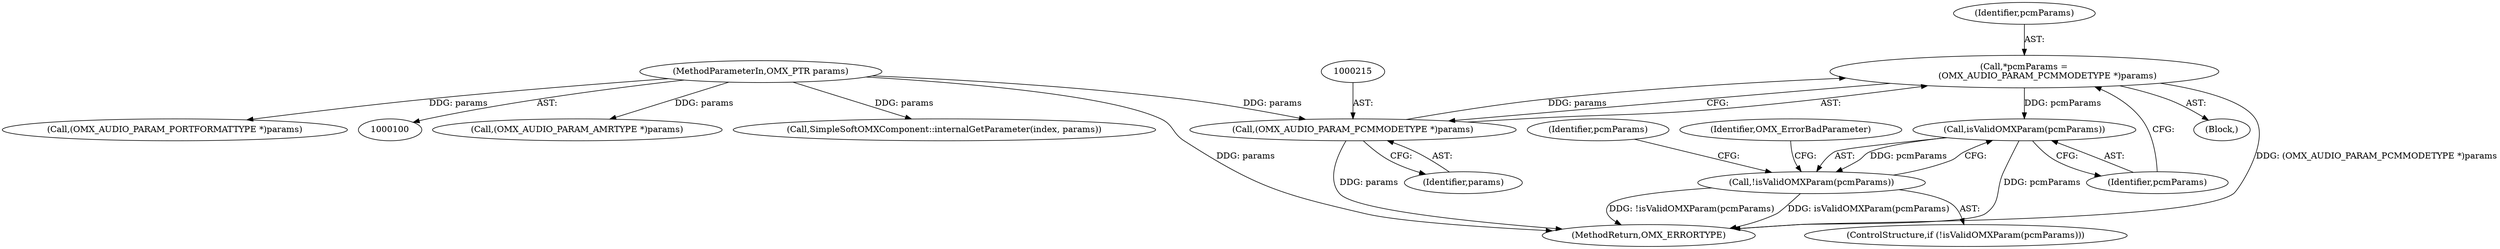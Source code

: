 digraph "0_Android_295c883fe3105b19bcd0f9e07d54c6b589fc5bff_8@pointer" {
"1000212" [label="(Call,*pcmParams =\n                 (OMX_AUDIO_PARAM_PCMMODETYPE *)params)"];
"1000214" [label="(Call,(OMX_AUDIO_PARAM_PCMMODETYPE *)params)"];
"1000102" [label="(MethodParameterIn,OMX_PTR params)"];
"1000219" [label="(Call,isValidOMXParam(pcmParams))"];
"1000218" [label="(Call,!isValidOMXParam(pcmParams))"];
"1000212" [label="(Call,*pcmParams =\n                 (OMX_AUDIO_PARAM_PCMMODETYPE *)params)"];
"1000102" [label="(MethodParameterIn,OMX_PTR params)"];
"1000159" [label="(Call,(OMX_AUDIO_PARAM_AMRTYPE *)params)"];
"1000219" [label="(Call,isValidOMXParam(pcmParams))"];
"1000279" [label="(Call,SimpleSoftOMXComponent::internalGetParameter(index, params))"];
"1000282" [label="(MethodReturn,OMX_ERRORTYPE)"];
"1000217" [label="(ControlStructure,if (!isValidOMXParam(pcmParams)))"];
"1000112" [label="(Call,(OMX_AUDIO_PARAM_PORTFORMATTYPE *)params)"];
"1000218" [label="(Call,!isValidOMXParam(pcmParams))"];
"1000210" [label="(Block,)"];
"1000220" [label="(Identifier,pcmParams)"];
"1000227" [label="(Identifier,pcmParams)"];
"1000214" [label="(Call,(OMX_AUDIO_PARAM_PCMMODETYPE *)params)"];
"1000216" [label="(Identifier,params)"];
"1000213" [label="(Identifier,pcmParams)"];
"1000223" [label="(Identifier,OMX_ErrorBadParameter)"];
"1000212" -> "1000210"  [label="AST: "];
"1000212" -> "1000214"  [label="CFG: "];
"1000213" -> "1000212"  [label="AST: "];
"1000214" -> "1000212"  [label="AST: "];
"1000220" -> "1000212"  [label="CFG: "];
"1000212" -> "1000282"  [label="DDG: (OMX_AUDIO_PARAM_PCMMODETYPE *)params"];
"1000214" -> "1000212"  [label="DDG: params"];
"1000212" -> "1000219"  [label="DDG: pcmParams"];
"1000214" -> "1000216"  [label="CFG: "];
"1000215" -> "1000214"  [label="AST: "];
"1000216" -> "1000214"  [label="AST: "];
"1000214" -> "1000282"  [label="DDG: params"];
"1000102" -> "1000214"  [label="DDG: params"];
"1000102" -> "1000100"  [label="AST: "];
"1000102" -> "1000282"  [label="DDG: params"];
"1000102" -> "1000112"  [label="DDG: params"];
"1000102" -> "1000159"  [label="DDG: params"];
"1000102" -> "1000279"  [label="DDG: params"];
"1000219" -> "1000218"  [label="AST: "];
"1000219" -> "1000220"  [label="CFG: "];
"1000220" -> "1000219"  [label="AST: "];
"1000218" -> "1000219"  [label="CFG: "];
"1000219" -> "1000282"  [label="DDG: pcmParams"];
"1000219" -> "1000218"  [label="DDG: pcmParams"];
"1000218" -> "1000217"  [label="AST: "];
"1000223" -> "1000218"  [label="CFG: "];
"1000227" -> "1000218"  [label="CFG: "];
"1000218" -> "1000282"  [label="DDG: isValidOMXParam(pcmParams)"];
"1000218" -> "1000282"  [label="DDG: !isValidOMXParam(pcmParams)"];
}
